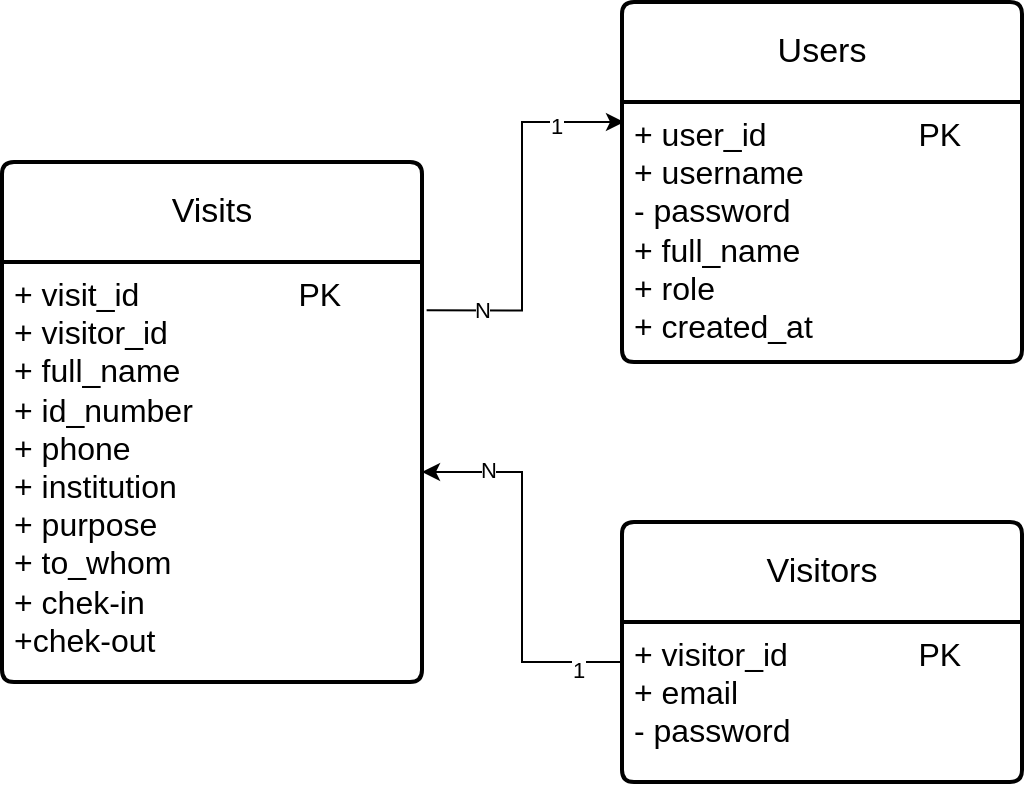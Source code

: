 <mxfile version="28.1.0">
  <diagram name="Halaman-1" id="sckXZFJLL1ywD-b81gLV">
    <mxGraphModel dx="872" dy="499" grid="1" gridSize="10" guides="1" tooltips="1" connect="1" arrows="1" fold="1" page="1" pageScale="1" pageWidth="850" pageHeight="1100" math="0" shadow="0">
      <root>
        <mxCell id="0" />
        <mxCell id="1" parent="0" />
        <mxCell id="G7nT4A0W_UP8BRv4afQD-6" value="&lt;font style=&quot;font-size: 17px;&quot;&gt;Visits&lt;/font&gt;" style="swimlane;childLayout=stackLayout;horizontal=1;startSize=50;horizontalStack=0;rounded=1;fontSize=14;fontStyle=0;strokeWidth=2;resizeParent=0;resizeLast=1;shadow=0;dashed=0;align=center;arcSize=4;whiteSpace=wrap;html=1;" parent="1" vertex="1">
          <mxGeometry x="70" y="120" width="210" height="260" as="geometry" />
        </mxCell>
        <mxCell id="G7nT4A0W_UP8BRv4afQD-7" value="&lt;font style=&quot;font-size: 16px;&quot;&gt;+ visit_id&lt;span style=&quot;white-space: pre;&quot;&gt;&#x9;&lt;/span&gt;&lt;span style=&quot;white-space: pre;&quot;&gt;&#x9;&lt;span style=&quot;white-space: pre;&quot;&gt;&#x9;&lt;/span&gt;&lt;/span&gt;PK&lt;/font&gt;&lt;div&gt;&lt;font style=&quot;font-size: 16px;&quot;&gt;+ visitor_id&lt;/font&gt;&lt;/div&gt;&lt;div&gt;&lt;font style=&quot;font-size: 16px;&quot;&gt;+ full_name&lt;/font&gt;&lt;/div&gt;&lt;div&gt;&lt;font style=&quot;font-size: 16px;&quot;&gt;+ id_number&lt;/font&gt;&lt;/div&gt;&lt;div&gt;&lt;font style=&quot;font-size: 16px;&quot;&gt;+ phone&lt;/font&gt;&lt;/div&gt;&lt;div&gt;&lt;font style=&quot;font-size: 16px;&quot;&gt;+ institution&lt;/font&gt;&lt;/div&gt;&lt;div&gt;&lt;font style=&quot;font-size: 16px;&quot;&gt;+ purpose&amp;nbsp;&lt;/font&gt;&lt;/div&gt;&lt;div&gt;&lt;font style=&quot;font-size: 16px;&quot;&gt;+ to_whom&lt;/font&gt;&lt;/div&gt;&lt;div&gt;&lt;font style=&quot;font-size: 16px;&quot;&gt;+ chek-in&lt;/font&gt;&lt;/div&gt;&lt;div&gt;&lt;font style=&quot;font-size: 16px;&quot;&gt;+chek-out&lt;/font&gt;&lt;/div&gt;" style="align=left;strokeColor=none;fillColor=none;spacingLeft=4;spacingRight=4;fontSize=12;verticalAlign=top;resizable=0;rotatable=0;part=1;html=1;whiteSpace=wrap;" parent="G7nT4A0W_UP8BRv4afQD-6" vertex="1">
          <mxGeometry y="50" width="210" height="210" as="geometry" />
        </mxCell>
        <mxCell id="JGM_JcIcUgOZUoNnT8ax-3" style="edgeStyle=orthogonalEdgeStyle;rounded=0;orthogonalLoop=1;jettySize=auto;html=1;exitX=0.5;exitY=1;exitDx=0;exitDy=0;" edge="1" parent="G7nT4A0W_UP8BRv4afQD-6" source="G7nT4A0W_UP8BRv4afQD-7" target="G7nT4A0W_UP8BRv4afQD-7">
          <mxGeometry relative="1" as="geometry" />
        </mxCell>
        <mxCell id="JGM_JcIcUgOZUoNnT8ax-6" value="&lt;font style=&quot;font-size: 17px;&quot;&gt;Users&lt;/font&gt;" style="swimlane;childLayout=stackLayout;horizontal=1;startSize=50;horizontalStack=0;rounded=1;fontSize=14;fontStyle=0;strokeWidth=2;resizeParent=0;resizeLast=1;shadow=0;dashed=0;align=center;arcSize=4;whiteSpace=wrap;html=1;" vertex="1" parent="1">
          <mxGeometry x="380" y="40" width="200" height="180" as="geometry" />
        </mxCell>
        <mxCell id="JGM_JcIcUgOZUoNnT8ax-7" value="&lt;font style=&quot;font-size: 16px;&quot;&gt;+ user_id&lt;span style=&quot;white-space: pre;&quot;&gt;&#x9;&lt;/span&gt;&lt;span style=&quot;white-space: pre;&quot;&gt;&#x9;&lt;/span&gt;&lt;span style=&quot;white-space: pre;&quot;&gt;&#x9;&lt;/span&gt;PK&lt;/font&gt;&lt;div&gt;&lt;font style=&quot;font-size: 16px;&quot;&gt;+ username&lt;/font&gt;&lt;/div&gt;&lt;div&gt;&lt;font style=&quot;font-size: 16px;&quot;&gt;- password&lt;/font&gt;&lt;/div&gt;&lt;div&gt;&lt;font style=&quot;font-size: 16px;&quot;&gt;+ full_name&lt;/font&gt;&lt;/div&gt;&lt;div&gt;&lt;font style=&quot;font-size: 16px;&quot;&gt;+ role&lt;/font&gt;&lt;/div&gt;&lt;div&gt;&lt;font style=&quot;font-size: 16px;&quot;&gt;+ created_at&lt;/font&gt;&lt;/div&gt;" style="align=left;strokeColor=none;fillColor=none;spacingLeft=4;spacingRight=4;fontSize=12;verticalAlign=top;resizable=0;rotatable=0;part=1;html=1;whiteSpace=wrap;" vertex="1" parent="JGM_JcIcUgOZUoNnT8ax-6">
          <mxGeometry y="50" width="200" height="130" as="geometry" />
        </mxCell>
        <mxCell id="JGM_JcIcUgOZUoNnT8ax-8" style="edgeStyle=orthogonalEdgeStyle;rounded=0;orthogonalLoop=1;jettySize=auto;html=1;exitX=0.5;exitY=1;exitDx=0;exitDy=0;" edge="1" parent="JGM_JcIcUgOZUoNnT8ax-6" source="JGM_JcIcUgOZUoNnT8ax-7" target="JGM_JcIcUgOZUoNnT8ax-7">
          <mxGeometry relative="1" as="geometry" />
        </mxCell>
        <mxCell id="JGM_JcIcUgOZUoNnT8ax-12" value="&lt;span style=&quot;font-size: 17px;&quot;&gt;Visitors&lt;/span&gt;" style="swimlane;childLayout=stackLayout;horizontal=1;startSize=50;horizontalStack=0;rounded=1;fontSize=14;fontStyle=0;strokeWidth=2;resizeParent=0;resizeLast=1;shadow=0;dashed=0;align=center;arcSize=4;whiteSpace=wrap;html=1;" vertex="1" parent="1">
          <mxGeometry x="380" y="300" width="200" height="130" as="geometry" />
        </mxCell>
        <mxCell id="JGM_JcIcUgOZUoNnT8ax-13" value="&lt;span style=&quot;font-size: 16px;&quot;&gt;+ visitor_id&lt;span style=&quot;white-space: pre;&quot;&gt;&#x9;&lt;/span&gt;&lt;span style=&quot;white-space: pre;&quot;&gt;&#x9;&lt;/span&gt;PK&lt;/span&gt;&lt;div&gt;&lt;span style=&quot;font-size: 16px;&quot;&gt;+ email&lt;/span&gt;&lt;/div&gt;&lt;div&gt;&lt;span style=&quot;font-size: 16px;&quot;&gt;- password&lt;/span&gt;&lt;/div&gt;" style="align=left;strokeColor=none;fillColor=none;spacingLeft=4;spacingRight=4;fontSize=12;verticalAlign=top;resizable=0;rotatable=0;part=1;html=1;whiteSpace=wrap;" vertex="1" parent="JGM_JcIcUgOZUoNnT8ax-12">
          <mxGeometry y="50" width="200" height="80" as="geometry" />
        </mxCell>
        <mxCell id="JGM_JcIcUgOZUoNnT8ax-14" style="edgeStyle=orthogonalEdgeStyle;rounded=0;orthogonalLoop=1;jettySize=auto;html=1;exitX=0.5;exitY=1;exitDx=0;exitDy=0;" edge="1" parent="JGM_JcIcUgOZUoNnT8ax-12" source="JGM_JcIcUgOZUoNnT8ax-13" target="JGM_JcIcUgOZUoNnT8ax-13">
          <mxGeometry relative="1" as="geometry" />
        </mxCell>
        <mxCell id="JGM_JcIcUgOZUoNnT8ax-15" style="edgeStyle=orthogonalEdgeStyle;rounded=0;orthogonalLoop=1;jettySize=auto;html=1;entryX=0.005;entryY=0.077;entryDx=0;entryDy=0;entryPerimeter=0;exitX=1.011;exitY=0.115;exitDx=0;exitDy=0;exitPerimeter=0;" edge="1" parent="1" source="G7nT4A0W_UP8BRv4afQD-7" target="JGM_JcIcUgOZUoNnT8ax-7">
          <mxGeometry relative="1" as="geometry" />
        </mxCell>
        <mxCell id="JGM_JcIcUgOZUoNnT8ax-16" value="N" style="edgeLabel;html=1;align=center;verticalAlign=middle;resizable=0;points=[];" vertex="1" connectable="0" parent="JGM_JcIcUgOZUoNnT8ax-15">
          <mxGeometry x="-0.72" relative="1" as="geometry">
            <mxPoint as="offset" />
          </mxGeometry>
        </mxCell>
        <mxCell id="JGM_JcIcUgOZUoNnT8ax-17" value="1" style="edgeLabel;html=1;align=center;verticalAlign=middle;resizable=0;points=[];" vertex="1" connectable="0" parent="JGM_JcIcUgOZUoNnT8ax-15">
          <mxGeometry x="0.647" y="-2" relative="1" as="geometry">
            <mxPoint as="offset" />
          </mxGeometry>
        </mxCell>
        <mxCell id="JGM_JcIcUgOZUoNnT8ax-19" style="edgeStyle=orthogonalEdgeStyle;rounded=0;orthogonalLoop=1;jettySize=auto;html=1;exitX=0;exitY=0.25;exitDx=0;exitDy=0;entryX=1;entryY=0.5;entryDx=0;entryDy=0;" edge="1" parent="1" source="JGM_JcIcUgOZUoNnT8ax-13" target="G7nT4A0W_UP8BRv4afQD-7">
          <mxGeometry relative="1" as="geometry" />
        </mxCell>
        <mxCell id="JGM_JcIcUgOZUoNnT8ax-20" value="1" style="edgeLabel;html=1;align=center;verticalAlign=middle;resizable=0;points=[];" vertex="1" connectable="0" parent="JGM_JcIcUgOZUoNnT8ax-19">
          <mxGeometry x="-0.769" y="4" relative="1" as="geometry">
            <mxPoint as="offset" />
          </mxGeometry>
        </mxCell>
        <mxCell id="JGM_JcIcUgOZUoNnT8ax-21" value="N" style="edgeLabel;html=1;align=center;verticalAlign=middle;resizable=0;points=[];" vertex="1" connectable="0" parent="JGM_JcIcUgOZUoNnT8ax-19">
          <mxGeometry x="0.672" y="-1" relative="1" as="geometry">
            <mxPoint x="1" as="offset" />
          </mxGeometry>
        </mxCell>
      </root>
    </mxGraphModel>
  </diagram>
</mxfile>
